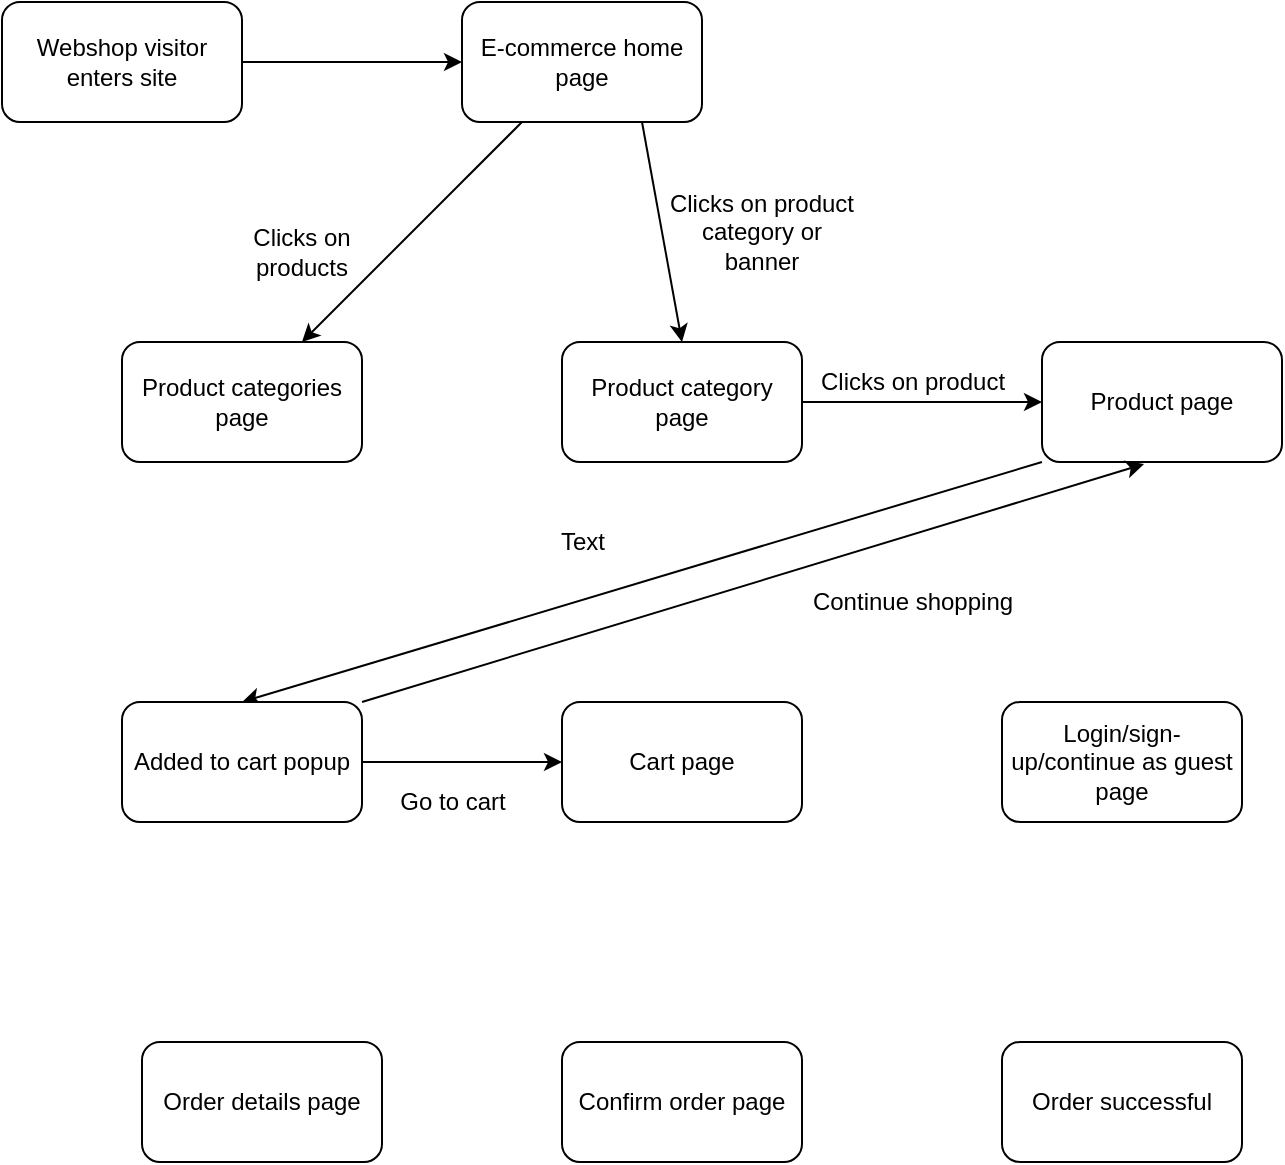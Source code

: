 <mxfile version="16.6.6" type="device"><diagram id="ZWlcpIb9u6x74r1MDxuK" name="Page-1"><mxGraphModel dx="1422" dy="754" grid="1" gridSize="10" guides="1" tooltips="1" connect="1" arrows="1" fold="1" page="1" pageScale="1" pageWidth="827" pageHeight="1169" math="0" shadow="0"><root><mxCell id="0"/><mxCell id="1" parent="0"/><mxCell id="Vw55VXKvzRqc9QV5nwAa-6" style="edgeStyle=orthogonalEdgeStyle;rounded=0;orthogonalLoop=1;jettySize=auto;html=1;" edge="1" parent="1" source="Vw55VXKvzRqc9QV5nwAa-4" target="Vw55VXKvzRqc9QV5nwAa-5"><mxGeometry relative="1" as="geometry"/></mxCell><mxCell id="Vw55VXKvzRqc9QV5nwAa-4" value="Webshop visitor enters site" style="rounded=1;whiteSpace=wrap;html=1;" vertex="1" parent="1"><mxGeometry x="50" y="60" width="120" height="60" as="geometry"/></mxCell><mxCell id="Vw55VXKvzRqc9QV5nwAa-21" style="rounded=0;orthogonalLoop=1;jettySize=auto;html=1;exitX=0.75;exitY=1;exitDx=0;exitDy=0;entryX=0.5;entryY=0;entryDx=0;entryDy=0;" edge="1" parent="1" source="Vw55VXKvzRqc9QV5nwAa-5" target="Vw55VXKvzRqc9QV5nwAa-10"><mxGeometry relative="1" as="geometry"/></mxCell><mxCell id="Vw55VXKvzRqc9QV5nwAa-5" value="E-commerce home page" style="rounded=1;whiteSpace=wrap;html=1;" vertex="1" parent="1"><mxGeometry x="280" y="60" width="120" height="60" as="geometry"/></mxCell><mxCell id="Vw55VXKvzRqc9QV5nwAa-7" value="Product categories page" style="rounded=1;whiteSpace=wrap;html=1;" vertex="1" parent="1"><mxGeometry x="110" y="230" width="120" height="60" as="geometry"/></mxCell><mxCell id="Vw55VXKvzRqc9QV5nwAa-26" style="rounded=0;orthogonalLoop=1;jettySize=auto;html=1;exitX=0;exitY=1;exitDx=0;exitDy=0;entryX=0.5;entryY=0;entryDx=0;entryDy=0;" edge="1" parent="1" source="Vw55VXKvzRqc9QV5nwAa-9" target="Vw55VXKvzRqc9QV5nwAa-11"><mxGeometry relative="1" as="geometry"/></mxCell><mxCell id="Vw55VXKvzRqc9QV5nwAa-9" value="Product page" style="rounded=1;whiteSpace=wrap;html=1;" vertex="1" parent="1"><mxGeometry x="570" y="230" width="120" height="60" as="geometry"/></mxCell><mxCell id="Vw55VXKvzRqc9QV5nwAa-24" style="edgeStyle=orthogonalEdgeStyle;rounded=0;orthogonalLoop=1;jettySize=auto;html=1;exitX=1;exitY=0.5;exitDx=0;exitDy=0;entryX=0;entryY=0.5;entryDx=0;entryDy=0;" edge="1" parent="1" source="Vw55VXKvzRqc9QV5nwAa-10" target="Vw55VXKvzRqc9QV5nwAa-9"><mxGeometry relative="1" as="geometry"/></mxCell><mxCell id="Vw55VXKvzRqc9QV5nwAa-10" value="&lt;span&gt;Product category page&lt;/span&gt;" style="rounded=1;whiteSpace=wrap;html=1;" vertex="1" parent="1"><mxGeometry x="330" y="230" width="120" height="60" as="geometry"/></mxCell><mxCell id="Vw55VXKvzRqc9QV5nwAa-27" style="edgeStyle=none;rounded=0;orthogonalLoop=1;jettySize=auto;html=1;exitX=1;exitY=0.5;exitDx=0;exitDy=0;entryX=0;entryY=0.5;entryDx=0;entryDy=0;" edge="1" parent="1" source="Vw55VXKvzRqc9QV5nwAa-11" target="Vw55VXKvzRqc9QV5nwAa-12"><mxGeometry relative="1" as="geometry"/></mxCell><mxCell id="Vw55VXKvzRqc9QV5nwAa-29" style="edgeStyle=none;rounded=0;orthogonalLoop=1;jettySize=auto;html=1;exitX=1;exitY=0;exitDx=0;exitDy=0;entryX=0.425;entryY=1.017;entryDx=0;entryDy=0;entryPerimeter=0;" edge="1" parent="1" source="Vw55VXKvzRqc9QV5nwAa-11" target="Vw55VXKvzRqc9QV5nwAa-9"><mxGeometry relative="1" as="geometry"/></mxCell><mxCell id="Vw55VXKvzRqc9QV5nwAa-11" value="Added to cart popup" style="rounded=1;whiteSpace=wrap;html=1;" vertex="1" parent="1"><mxGeometry x="110" y="410" width="120" height="60" as="geometry"/></mxCell><mxCell id="Vw55VXKvzRqc9QV5nwAa-12" value="Cart page" style="rounded=1;whiteSpace=wrap;html=1;" vertex="1" parent="1"><mxGeometry x="330" y="410" width="120" height="60" as="geometry"/></mxCell><mxCell id="Vw55VXKvzRqc9QV5nwAa-14" value="Login/sign-up/continue as guest page" style="rounded=1;whiteSpace=wrap;html=1;" vertex="1" parent="1"><mxGeometry x="550" y="410" width="120" height="60" as="geometry"/></mxCell><mxCell id="Vw55VXKvzRqc9QV5nwAa-15" value="Order details page" style="rounded=1;whiteSpace=wrap;html=1;" vertex="1" parent="1"><mxGeometry x="120" y="580" width="120" height="60" as="geometry"/></mxCell><mxCell id="Vw55VXKvzRqc9QV5nwAa-16" value="Confirm order page" style="rounded=1;whiteSpace=wrap;html=1;" vertex="1" parent="1"><mxGeometry x="330" y="580" width="120" height="60" as="geometry"/></mxCell><mxCell id="Vw55VXKvzRqc9QV5nwAa-17" value="Order successful" style="rounded=1;whiteSpace=wrap;html=1;" vertex="1" parent="1"><mxGeometry x="550" y="580" width="120" height="60" as="geometry"/></mxCell><mxCell id="Vw55VXKvzRqc9QV5nwAa-20" value="" style="endArrow=classic;html=1;rounded=0;exitX=0.25;exitY=1;exitDx=0;exitDy=0;entryX=0.75;entryY=0;entryDx=0;entryDy=0;" edge="1" parent="1" source="Vw55VXKvzRqc9QV5nwAa-5" target="Vw55VXKvzRqc9QV5nwAa-7"><mxGeometry width="50" height="50" relative="1" as="geometry"><mxPoint x="260" y="310" as="sourcePoint"/><mxPoint x="310" y="260" as="targetPoint"/></mxGeometry></mxCell><mxCell id="Vw55VXKvzRqc9QV5nwAa-22" value="Clicks on product category or banner" style="text;html=1;strokeColor=none;fillColor=none;align=center;verticalAlign=middle;whiteSpace=wrap;rounded=0;" vertex="1" parent="1"><mxGeometry x="380" y="160" width="100" height="30" as="geometry"/></mxCell><mxCell id="Vw55VXKvzRqc9QV5nwAa-23" value="Clicks on products" style="text;html=1;strokeColor=none;fillColor=none;align=center;verticalAlign=middle;whiteSpace=wrap;rounded=0;" vertex="1" parent="1"><mxGeometry x="150" y="170" width="100" height="30" as="geometry"/></mxCell><mxCell id="Vw55VXKvzRqc9QV5nwAa-25" value="Clicks on product" style="text;html=1;align=center;verticalAlign=middle;resizable=0;points=[];autosize=1;strokeColor=none;fillColor=none;" vertex="1" parent="1"><mxGeometry x="450" y="240" width="110" height="20" as="geometry"/></mxCell><mxCell id="Vw55VXKvzRqc9QV5nwAa-28" value="Go to cart" style="text;html=1;align=center;verticalAlign=middle;resizable=0;points=[];autosize=1;strokeColor=none;fillColor=none;" vertex="1" parent="1"><mxGeometry x="240" y="450" width="70" height="20" as="geometry"/></mxCell><mxCell id="Vw55VXKvzRqc9QV5nwAa-30" value="Continue shopping" style="text;html=1;align=center;verticalAlign=middle;resizable=0;points=[];autosize=1;strokeColor=none;fillColor=none;" vertex="1" parent="1"><mxGeometry x="445" y="350" width="120" height="20" as="geometry"/></mxCell><mxCell id="Vw55VXKvzRqc9QV5nwAa-31" value="Text" style="text;html=1;align=center;verticalAlign=middle;resizable=0;points=[];autosize=1;strokeColor=none;fillColor=none;" vertex="1" parent="1"><mxGeometry x="320" y="320" width="40" height="20" as="geometry"/></mxCell></root></mxGraphModel></diagram></mxfile>